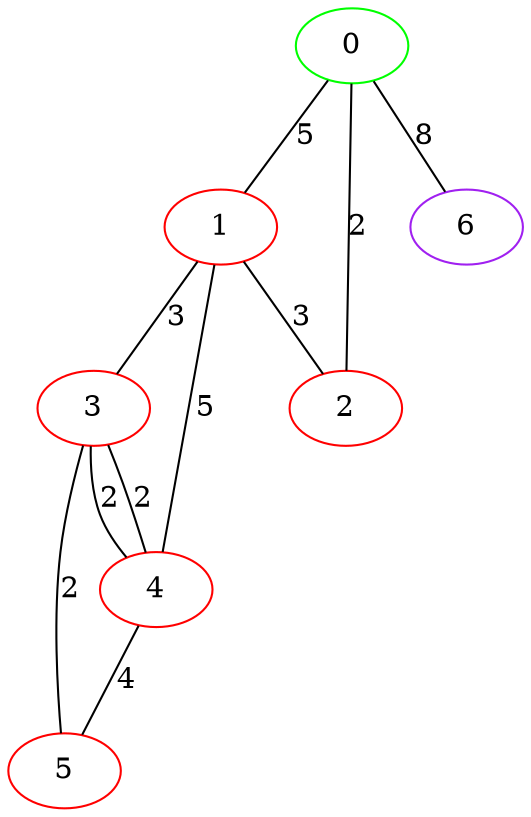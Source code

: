 graph "" {
0 [color=green, weight=2];
1 [color=red, weight=1];
2 [color=red, weight=1];
3 [color=red, weight=1];
4 [color=red, weight=1];
5 [color=red, weight=1];
6 [color=purple, weight=4];
0 -- 1  [key=0, label=5];
0 -- 2  [key=0, label=2];
0 -- 6  [key=0, label=8];
1 -- 2  [key=0, label=3];
1 -- 3  [key=0, label=3];
1 -- 4  [key=0, label=5];
3 -- 4  [key=0, label=2];
3 -- 4  [key=1, label=2];
3 -- 5  [key=0, label=2];
4 -- 5  [key=0, label=4];
}
